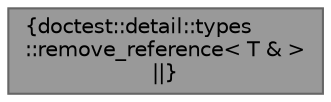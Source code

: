 digraph "doctest::detail::types::remove_reference&lt; T &amp; &gt;"
{
 // LATEX_PDF_SIZE
  bgcolor="transparent";
  edge [fontname=Helvetica,fontsize=10,labelfontname=Helvetica,labelfontsize=10];
  node [fontname=Helvetica,fontsize=10,shape=box,height=0.2,width=0.4];
  Node1 [label="{doctest::detail::types\l::remove_reference\< T & \>\n||}",height=0.2,width=0.4,color="gray40", fillcolor="grey60", style="filled", fontcolor="black",tooltip=" "];
}
